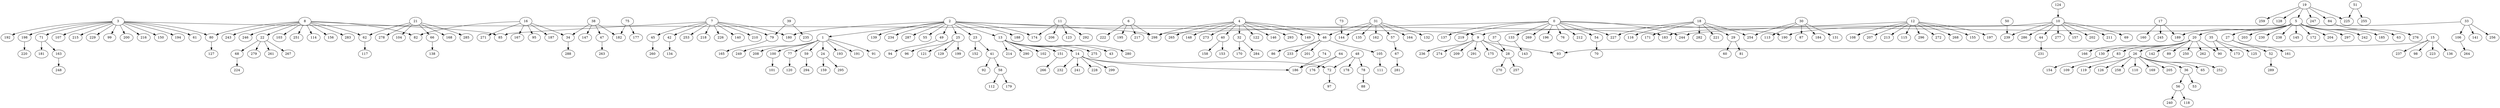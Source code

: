 digraph arbol {198 -> 220[Label=1];
163 -> 248[Label=1];
151 -> 266[Label=1];
133 -> 143[Label=1];
130 -> 154[Label=1];
124 -> 10[Label=1];
106 -> 264[Label=1];
105 -> 111[Label=1];
100 -> 101[Label=1];
84 -> 276[Label=1];
83 -> 109[Label=1];
80 -> 127[Label=1];
79 -> 165[Label=1];
78 -> 88[Label=1];
77 -> 120[Label=1];
75 -> 177[Label=1];
75 -> 182[Label=1];
74 -> 186[Label=1];
73 -> 144[Label=1];
72 -> 97[Label=1];
71 -> 181[Label=1];
71 -> 163[Label=1];
68 -> 224[Label=1];
67 -> 281[Label=1];
66 -> 138[Label=1];
64 -> 176[Label=1];
64 -> 186[Label=1];
62 -> 117[Label=1];
59 -> 294[Label=1];
58 -> 179[Label=1];
58 -> 112[Label=1];
57 -> 67[Label=1];
56 -> 240[Label=1];
56 -> 118[Label=1];
54 -> 70[Label=1];
52 -> 289[Label=1];
51 -> 255[Label=1];
51 -> 225[Label=1];
50 -> 239[Label=1];
49 -> 94[Label=1];
48 -> 178[Label=1];
48 -> 78[Label=1];
48 -> 72[Label=1];
47 -> 263[Label=1];
46 -> 86[Label=1];
46 -> 233[Label=1];
46 -> 105[Label=1];
46 -> 201[Label=1];
45 -> 260[Label=1];
44 -> 231[Label=1];
42 -> 134[Label=1];
41 -> 92[Label=1];
41 -> 58[Label=1];
40 -> 153[Label=1];
40 -> 158[Label=1];
39 -> 79[Label=1];
39 -> 235[Label=1];
38 -> 147[Label=1];
38 -> 182[Label=1];
38 -> 47[Label=1];
38 -> 34[Label=1];
37 -> 28[Label=1];
36 -> 56[Label=1];
36 -> 53[Label=1];
35 -> 173[Label=1];
35 -> 125[Label=1];
35 -> 90[Label=1];
34 -> 288[Label=1];
33 -> 141[Label=1];
33 -> 106[Label=1];
33 -> 256[Label=1];
33 -> 9[Label=1];
32 -> 284[Label=1];
32 -> 170[Label=1];
31 -> 144[Label=1];
31 -> 164[Label=1];
31 -> 135[Label=1];
31 -> 162[Label=1];
31 -> 57[Label=1];
31 -> 46[Label=1];
31 -> 132[Label=1];
30 -> 131[Label=1];
30 -> 87[Label=1];
30 -> 113[Label=1];
30 -> 184[Label=1];
30 -> 254[Label=1];
29 -> 81[Label=1];
29 -> 60[Label=1];
28 -> 270[Label=1];
28 -> 257[Label=1];
27 -> 161[Label=1];
27 -> 52[Label=1];
26 -> 65[Label=1];
26 -> 252[Label=1];
26 -> 119[Label=1];
26 -> 126[Label=1];
26 -> 258[Label=1];
26 -> 110[Label=1];
26 -> 36[Label=1];
26 -> 169[Label=1];
26 -> 205[Label=1];
25 -> 121[Label=1];
25 -> 129[Label=1];
25 -> 199[Label=1];
25 -> 96[Label=1];
24 -> 295[Label=1];
24 -> 159[Label=1];
23 -> 41[Label=1];
23 -> 152[Label=1];
22 -> 279[Label=1];
22 -> 261[Label=1];
22 -> 68[Label=1];
22 -> 267[Label=1];
21 -> 285[Label=1];
21 -> 278[Label=1];
21 -> 168[Label=1];
21 -> 104[Label=1];
21 -> 66[Label=1];
21 -> 62[Label=1];
20 -> 130[Label=1];
20 -> 142[Label=1];
20 -> 83[Label=1];
20 -> 90[Label=1];
20 -> 26[Label=1];
20 -> 89[Label=1];
20 -> 250[Label=1];
20 -> 262[Label=1];
20 -> 166[Label=1];
19 -> 259[Label=1];
19 -> 128[Label=1];
19 -> 225[Label=1];
19 -> 84[Label=1];
19 -> 5[Label=1];
19 -> 247[Label=1];
18 -> 221[Label=1];
18 -> 116[Label=1];
18 -> 171[Label=1];
18 -> 282[Label=1];
18 -> 227[Label=1];
18 -> 254[Label=1];
18 -> 29[Label=1];
17 -> 160[Label=1];
17 -> 189[Label=1];
17 -> 245[Label=1];
16 -> 271[Label=1];
16 -> 167[Label=1];
16 -> 34[Label=1];
16 -> 95[Label=1];
16 -> 82[Label=1];
16 -> 187[Label=1];
15 -> 237[Label=1];
15 -> 98[Label=1];
15 -> 223[Label=1];
15 -> 136[Label=1];
15 -> 93[Label=1];
14 -> 232[Label=1];
14 -> 241[Label=1];
14 -> 228[Label=1];
14 -> 299[Label=1];
14 -> 72[Label=1];
14 -> 186[Label=1];
13 -> 151[Label=1];
13 -> 14[Label=1];
13 -> 275[Label=1];
13 -> 43[Label=1];
13 -> 280[Label=1];
13 -> 214[Label=1];
13 -> 290[Label=1];
13 -> 102[Label=1];
12 -> 108[Label=1];
12 -> 207[Label=1];
12 -> 213[Label=1];
12 -> 115[Label=1];
12 -> 296[Label=1];
12 -> 272[Label=1];
12 -> 268[Label=1];
12 -> 155[Label=1];
12 -> 197[Label=1];
12 -> 244[Label=1];
11 -> 206[Label=1];
11 -> 123[Label=1];
11 -> 174[Label=1];
11 -> 292[Label=1];
10 -> 211[Label=1];
10 -> 239[Label=1];
10 -> 69[Label=1];
10 -> 286[Label=1];
10 -> 277[Label=1];
10 -> 190[Label=1];
10 -> 157[Label=1];
10 -> 44[Label=1];
10 -> 202[Label=1];
9 -> 28[Label=1];
9 -> 274[Label=1];
9 -> 209[Label=1];
9 -> 291[Label=1];
9 -> 93[Label=1];
9 -> 175[Label=1];
9 -> 236[Label=1];
8 -> 103[Label=1];
8 -> 251[Label=1];
8 -> 114[Label=1];
8 -> 82[Label=1];
8 -> 156[Label=1];
8 -> 283[Label=1];
8 -> 243[Label=1];
8 -> 85[Label=1];
8 -> 80[Label=1];
8 -> 22[Label=1];
8 -> 246[Label=1];
8 -> 62[Label=1];
7 -> 253[Label=1];
7 -> 85[Label=1];
7 -> 218[Label=1];
7 -> 79[Label=1];
7 -> 226[Label=1];
7 -> 180[Label=1];
7 -> 45[Label=1];
7 -> 140[Label=1];
7 -> 210[Label=1];
7 -> 42[Label=1];
6 -> 298[Label=1];
6 -> 222[Label=1];
6 -> 195[Label=1];
6 -> 217[Label=1];
5 -> 203[Label=1];
5 -> 20[Label=1];
5 -> 230[Label=1];
5 -> 238[Label=1];
5 -> 27[Label=1];
5 -> 145[Label=1];
5 -> 172[Label=1];
5 -> 204[Label=1];
5 -> 183[Label=1];
5 -> 297[Label=1];
5 -> 242[Label=1];
5 -> 185[Label=1];
5 -> 189[Label=1];
5 -> 63[Label=1];
4 -> 122[Label=1];
4 -> 146[Label=1];
4 -> 46[Label=1];
4 -> 298[Label=1];
4 -> 149[Label=1];
4 -> 32[Label=1];
4 -> 265[Label=1];
4 -> 293[Label=1];
4 -> 148[Label=1];
4 -> 273[Label=1];
4 -> 40[Label=1];
3 -> 107[Label=1];
3 -> 215[Label=1];
3 -> 80[Label=1];
3 -> 229[Label=1];
3 -> 99[Label=1];
3 -> 71[Label=1];
3 -> 200[Label=1];
3 -> 216[Label=1];
3 -> 150[Label=1];
3 -> 194[Label=1];
3 -> 61[Label=1];
3 -> 192[Label=1];
3 -> 198[Label=1];
3 -> 9[Label=1];
2 -> 188[Label=1];
2 -> 298[Label=1];
2 -> 23[Label=1];
2 -> 13[Label=1];
2 -> 1[Label=1];
2 -> 183[Label=1];
2 -> 139[Label=1];
2 -> 234[Label=1];
2 -> 180[Label=1];
2 -> 287[Label=1];
2 -> 174[Label=1];
2 -> 25[Label=1];
2 -> 49[Label=1];
2 -> 55[Label=1];
1 -> 193[Label=1];
1 -> 100[Label=1];
1 -> 191[Label=1];
1 -> 59[Label=1];
1 -> 91[Label=1];
1 -> 24[Label=1];
1 -> 77[Label=1];
1 -> 249[Label=1];
1 -> 208[Label=1];
0 -> 190[Label=1];
0 -> 298[Label=1];
0 -> 133[Label=1];
0 -> 227[Label=1];
0 -> 269[Label=1];
0 -> 196[Label=1];
0 -> 54[Label=1];
0 -> 76[Label=1];
0 -> 244[Label=1];
0 -> 212[Label=1];
0 -> 137[Label=1];
0 -> 219[Label=1];
}